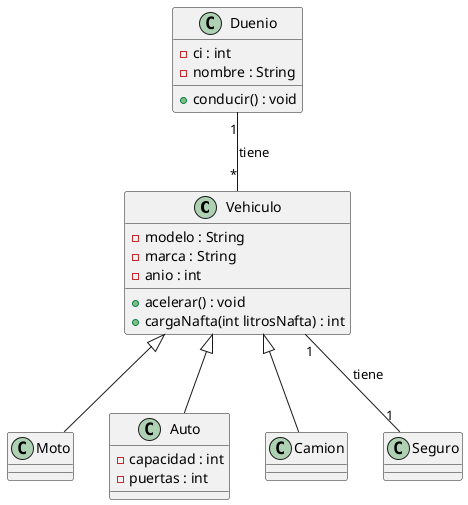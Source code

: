 @startuml

' Clase Vehiculo
class Vehiculo {

- modelo : String
- marca : String
- anio : int

+ acelerar() : void
+ cargaNafta(int litrosNafta) : int

}

class Moto extends Vehiculo
class Auto extends Vehiculo {
- capacidad : int
- puertas : int
}
class Camion extends Vehiculo

' + es publico
' - es privado

' La funcion te retorna un valor,
' el procedimeinto no.

' Clase Duenio
class Duenio {

- ci : int
- nombre : String

+ conducir() : void

}

' Clase Seguro
class Seguro {

}

Duenio "1" -- "*" Vehiculo : tiene
' * es N en base de datos
Vehiculo "1" -- "1" Seguro : tiene








@enduml